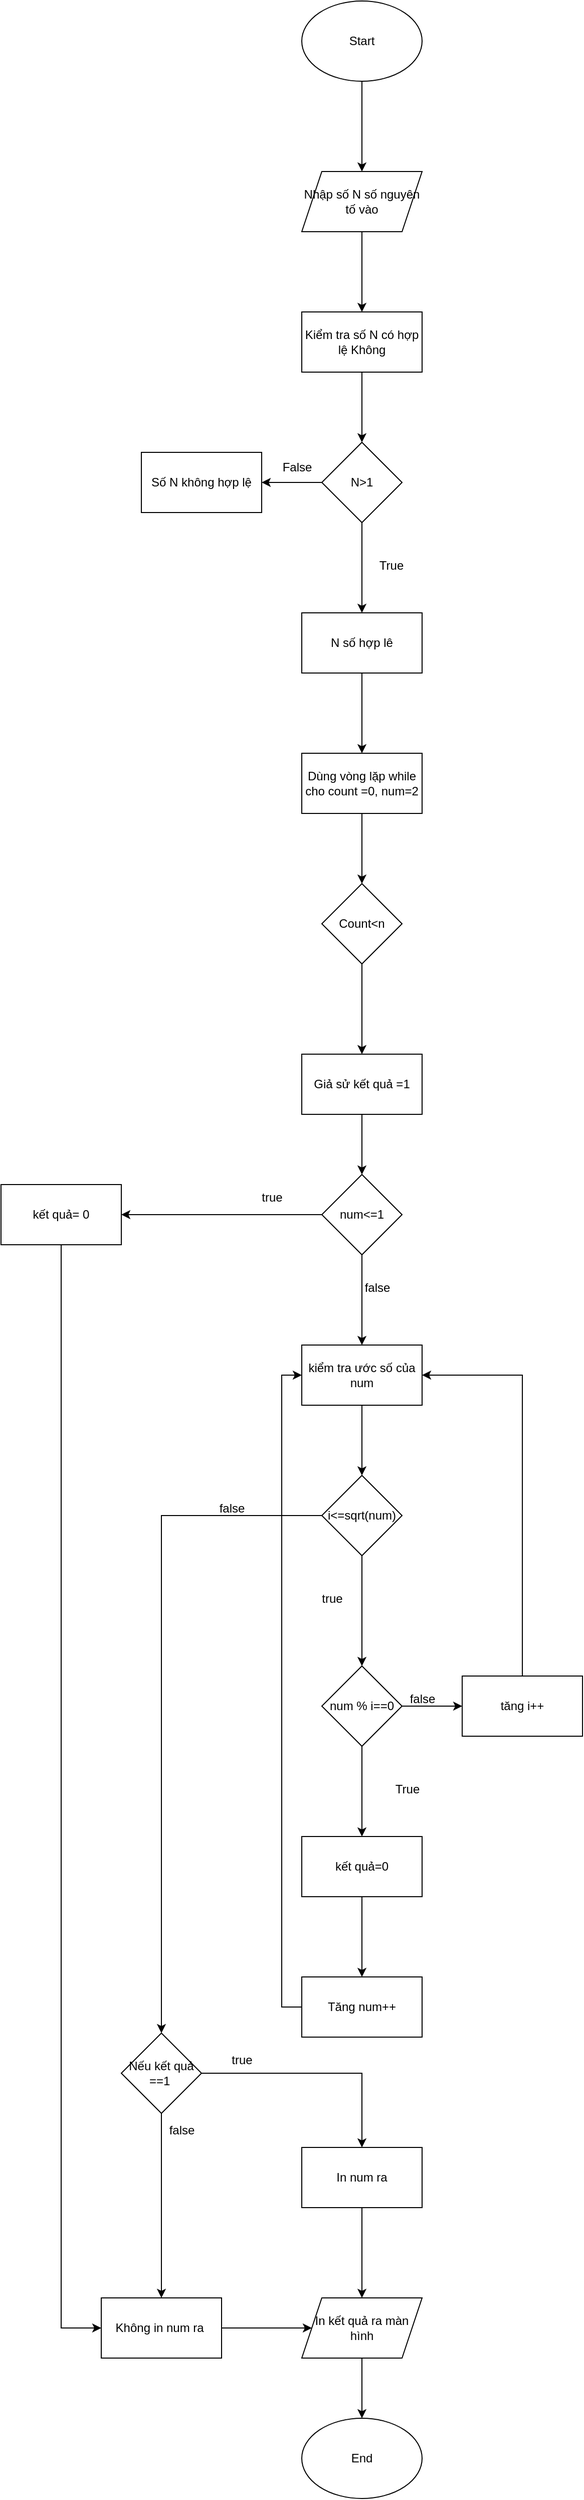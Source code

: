 <mxfile version="25.0.3">
  <diagram name="Trang-1" id="yiirP2Le8Ru4Xowmny_t">
    <mxGraphModel dx="1006" dy="531" grid="1" gridSize="10" guides="1" tooltips="1" connect="1" arrows="1" fold="1" page="1" pageScale="1" pageWidth="827" pageHeight="1169" math="0" shadow="0">
      <root>
        <mxCell id="0" />
        <mxCell id="1" parent="0" />
        <mxCell id="RkN8DIhbkNPBAwRXDPjT-3" value="" style="edgeStyle=orthogonalEdgeStyle;rounded=0;orthogonalLoop=1;jettySize=auto;html=1;" edge="1" parent="1" source="RkN8DIhbkNPBAwRXDPjT-1" target="RkN8DIhbkNPBAwRXDPjT-2">
          <mxGeometry relative="1" as="geometry" />
        </mxCell>
        <mxCell id="RkN8DIhbkNPBAwRXDPjT-1" value="Start" style="ellipse;whiteSpace=wrap;html=1;" vertex="1" parent="1">
          <mxGeometry x="350" y="240" width="120" height="80" as="geometry" />
        </mxCell>
        <mxCell id="RkN8DIhbkNPBAwRXDPjT-5" value="" style="edgeStyle=orthogonalEdgeStyle;rounded=0;orthogonalLoop=1;jettySize=auto;html=1;" edge="1" parent="1" source="RkN8DIhbkNPBAwRXDPjT-2" target="RkN8DIhbkNPBAwRXDPjT-4">
          <mxGeometry relative="1" as="geometry" />
        </mxCell>
        <mxCell id="RkN8DIhbkNPBAwRXDPjT-2" value="Nhập số N số nguyên tố vào" style="shape=parallelogram;perimeter=parallelogramPerimeter;whiteSpace=wrap;html=1;fixedSize=1;" vertex="1" parent="1">
          <mxGeometry x="350" y="410" width="120" height="60" as="geometry" />
        </mxCell>
        <mxCell id="RkN8DIhbkNPBAwRXDPjT-7" value="" style="edgeStyle=orthogonalEdgeStyle;rounded=0;orthogonalLoop=1;jettySize=auto;html=1;" edge="1" parent="1" source="RkN8DIhbkNPBAwRXDPjT-4" target="RkN8DIhbkNPBAwRXDPjT-6">
          <mxGeometry relative="1" as="geometry" />
        </mxCell>
        <mxCell id="RkN8DIhbkNPBAwRXDPjT-4" value="Kiểm tra số N có hợp lệ Không" style="whiteSpace=wrap;html=1;" vertex="1" parent="1">
          <mxGeometry x="350" y="550" width="120" height="60" as="geometry" />
        </mxCell>
        <mxCell id="RkN8DIhbkNPBAwRXDPjT-9" value="" style="edgeStyle=orthogonalEdgeStyle;rounded=0;orthogonalLoop=1;jettySize=auto;html=1;" edge="1" parent="1" source="RkN8DIhbkNPBAwRXDPjT-6" target="RkN8DIhbkNPBAwRXDPjT-8">
          <mxGeometry relative="1" as="geometry" />
        </mxCell>
        <mxCell id="RkN8DIhbkNPBAwRXDPjT-11" value="" style="edgeStyle=orthogonalEdgeStyle;rounded=0;orthogonalLoop=1;jettySize=auto;html=1;" edge="1" parent="1" source="RkN8DIhbkNPBAwRXDPjT-6" target="RkN8DIhbkNPBAwRXDPjT-10">
          <mxGeometry relative="1" as="geometry" />
        </mxCell>
        <mxCell id="RkN8DIhbkNPBAwRXDPjT-6" value="N&amp;gt;1" style="rhombus;whiteSpace=wrap;html=1;" vertex="1" parent="1">
          <mxGeometry x="370" y="680" width="80" height="80" as="geometry" />
        </mxCell>
        <mxCell id="RkN8DIhbkNPBAwRXDPjT-15" value="" style="edgeStyle=orthogonalEdgeStyle;rounded=0;orthogonalLoop=1;jettySize=auto;html=1;" edge="1" parent="1" source="RkN8DIhbkNPBAwRXDPjT-8" target="RkN8DIhbkNPBAwRXDPjT-14">
          <mxGeometry relative="1" as="geometry" />
        </mxCell>
        <mxCell id="RkN8DIhbkNPBAwRXDPjT-8" value="N số hợp lê" style="whiteSpace=wrap;html=1;" vertex="1" parent="1">
          <mxGeometry x="350" y="850" width="120" height="60" as="geometry" />
        </mxCell>
        <mxCell id="RkN8DIhbkNPBAwRXDPjT-10" value="Số N không hợp lệ" style="whiteSpace=wrap;html=1;" vertex="1" parent="1">
          <mxGeometry x="190" y="690" width="120" height="60" as="geometry" />
        </mxCell>
        <mxCell id="RkN8DIhbkNPBAwRXDPjT-12" value="True" style="text;html=1;align=center;verticalAlign=middle;resizable=0;points=[];autosize=1;strokeColor=none;fillColor=none;" vertex="1" parent="1">
          <mxGeometry x="414" y="788" width="50" height="30" as="geometry" />
        </mxCell>
        <mxCell id="RkN8DIhbkNPBAwRXDPjT-13" value="False" style="text;html=1;align=center;verticalAlign=middle;resizable=0;points=[];autosize=1;strokeColor=none;fillColor=none;" vertex="1" parent="1">
          <mxGeometry x="320" y="690" width="50" height="30" as="geometry" />
        </mxCell>
        <mxCell id="RkN8DIhbkNPBAwRXDPjT-17" value="" style="edgeStyle=orthogonalEdgeStyle;rounded=0;orthogonalLoop=1;jettySize=auto;html=1;" edge="1" parent="1" source="RkN8DIhbkNPBAwRXDPjT-14" target="RkN8DIhbkNPBAwRXDPjT-16">
          <mxGeometry relative="1" as="geometry" />
        </mxCell>
        <mxCell id="RkN8DIhbkNPBAwRXDPjT-14" value="Dùng vòng lặp while&lt;div&gt;cho count =0, num=2&lt;/div&gt;" style="whiteSpace=wrap;html=1;" vertex="1" parent="1">
          <mxGeometry x="350" y="990" width="120" height="60" as="geometry" />
        </mxCell>
        <mxCell id="RkN8DIhbkNPBAwRXDPjT-19" value="" style="edgeStyle=orthogonalEdgeStyle;rounded=0;orthogonalLoop=1;jettySize=auto;html=1;" edge="1" parent="1" source="RkN8DIhbkNPBAwRXDPjT-16" target="RkN8DIhbkNPBAwRXDPjT-18">
          <mxGeometry relative="1" as="geometry" />
        </mxCell>
        <mxCell id="RkN8DIhbkNPBAwRXDPjT-16" value="Count&amp;lt;n" style="rhombus;whiteSpace=wrap;html=1;" vertex="1" parent="1">
          <mxGeometry x="370" y="1120" width="80" height="80" as="geometry" />
        </mxCell>
        <mxCell id="RkN8DIhbkNPBAwRXDPjT-21" value="" style="edgeStyle=orthogonalEdgeStyle;rounded=0;orthogonalLoop=1;jettySize=auto;html=1;entryX=0.5;entryY=0;entryDx=0;entryDy=0;" edge="1" parent="1" source="RkN8DIhbkNPBAwRXDPjT-18" target="RkN8DIhbkNPBAwRXDPjT-22">
          <mxGeometry relative="1" as="geometry">
            <mxPoint x="410" y="1430" as="targetPoint" />
          </mxGeometry>
        </mxCell>
        <mxCell id="RkN8DIhbkNPBAwRXDPjT-18" value="Giả sử kết quả =1" style="whiteSpace=wrap;html=1;" vertex="1" parent="1">
          <mxGeometry x="350" y="1290" width="120" height="60" as="geometry" />
        </mxCell>
        <mxCell id="RkN8DIhbkNPBAwRXDPjT-24" value="" style="edgeStyle=orthogonalEdgeStyle;rounded=0;orthogonalLoop=1;jettySize=auto;html=1;" edge="1" parent="1" source="RkN8DIhbkNPBAwRXDPjT-22" target="RkN8DIhbkNPBAwRXDPjT-23">
          <mxGeometry relative="1" as="geometry" />
        </mxCell>
        <mxCell id="RkN8DIhbkNPBAwRXDPjT-26" value="" style="edgeStyle=orthogonalEdgeStyle;rounded=0;orthogonalLoop=1;jettySize=auto;html=1;entryX=1;entryY=0.5;entryDx=0;entryDy=0;" edge="1" parent="1" source="RkN8DIhbkNPBAwRXDPjT-22" target="RkN8DIhbkNPBAwRXDPjT-27">
          <mxGeometry relative="1" as="geometry">
            <mxPoint x="310" y="1450" as="targetPoint" />
          </mxGeometry>
        </mxCell>
        <mxCell id="RkN8DIhbkNPBAwRXDPjT-22" value="num&amp;lt;=1" style="rhombus;whiteSpace=wrap;html=1;" vertex="1" parent="1">
          <mxGeometry x="370" y="1410" width="80" height="80" as="geometry" />
        </mxCell>
        <mxCell id="RkN8DIhbkNPBAwRXDPjT-31" value="" style="edgeStyle=orthogonalEdgeStyle;rounded=0;orthogonalLoop=1;jettySize=auto;html=1;" edge="1" parent="1" source="RkN8DIhbkNPBAwRXDPjT-23" target="RkN8DIhbkNPBAwRXDPjT-30">
          <mxGeometry relative="1" as="geometry" />
        </mxCell>
        <mxCell id="RkN8DIhbkNPBAwRXDPjT-23" value="kiểm tra ước số của num" style="whiteSpace=wrap;html=1;" vertex="1" parent="1">
          <mxGeometry x="350" y="1580" width="120" height="60" as="geometry" />
        </mxCell>
        <mxCell id="RkN8DIhbkNPBAwRXDPjT-27" value="kết quả= 0" style="rounded=0;whiteSpace=wrap;html=1;" vertex="1" parent="1">
          <mxGeometry x="50" y="1420" width="120" height="60" as="geometry" />
        </mxCell>
        <mxCell id="RkN8DIhbkNPBAwRXDPjT-28" value="true" style="text;html=1;align=center;verticalAlign=middle;resizable=0;points=[];autosize=1;strokeColor=none;fillColor=none;" vertex="1" parent="1">
          <mxGeometry x="300" y="1418" width="40" height="30" as="geometry" />
        </mxCell>
        <mxCell id="RkN8DIhbkNPBAwRXDPjT-29" value="false" style="text;html=1;align=center;verticalAlign=middle;resizable=0;points=[];autosize=1;strokeColor=none;fillColor=none;" vertex="1" parent="1">
          <mxGeometry x="400" y="1508" width="50" height="30" as="geometry" />
        </mxCell>
        <mxCell id="RkN8DIhbkNPBAwRXDPjT-33" value="" style="edgeStyle=orthogonalEdgeStyle;rounded=0;orthogonalLoop=1;jettySize=auto;html=1;entryX=0.5;entryY=0;entryDx=0;entryDy=0;" edge="1" parent="1" source="RkN8DIhbkNPBAwRXDPjT-30" target="RkN8DIhbkNPBAwRXDPjT-35">
          <mxGeometry relative="1" as="geometry">
            <mxPoint x="410" y="1880" as="targetPoint" />
          </mxGeometry>
        </mxCell>
        <mxCell id="RkN8DIhbkNPBAwRXDPjT-51" style="edgeStyle=orthogonalEdgeStyle;rounded=0;orthogonalLoop=1;jettySize=auto;html=1;exitX=0;exitY=0.5;exitDx=0;exitDy=0;entryX=0.5;entryY=0;entryDx=0;entryDy=0;" edge="1" parent="1" source="RkN8DIhbkNPBAwRXDPjT-30" target="RkN8DIhbkNPBAwRXDPjT-47">
          <mxGeometry relative="1" as="geometry" />
        </mxCell>
        <mxCell id="RkN8DIhbkNPBAwRXDPjT-30" value="i&amp;lt;=sqrt(num)" style="rhombus;whiteSpace=wrap;html=1;" vertex="1" parent="1">
          <mxGeometry x="370" y="1710" width="80" height="80" as="geometry" />
        </mxCell>
        <mxCell id="RkN8DIhbkNPBAwRXDPjT-34" value="true" style="text;html=1;align=center;verticalAlign=middle;resizable=0;points=[];autosize=1;strokeColor=none;fillColor=none;" vertex="1" parent="1">
          <mxGeometry x="360" y="1818" width="40" height="30" as="geometry" />
        </mxCell>
        <mxCell id="RkN8DIhbkNPBAwRXDPjT-37" value="" style="edgeStyle=orthogonalEdgeStyle;rounded=0;orthogonalLoop=1;jettySize=auto;html=1;" edge="1" parent="1" source="RkN8DIhbkNPBAwRXDPjT-35" target="RkN8DIhbkNPBAwRXDPjT-36">
          <mxGeometry relative="1" as="geometry" />
        </mxCell>
        <mxCell id="RkN8DIhbkNPBAwRXDPjT-39" value="" style="edgeStyle=orthogonalEdgeStyle;rounded=0;orthogonalLoop=1;jettySize=auto;html=1;" edge="1" parent="1" source="RkN8DIhbkNPBAwRXDPjT-35" target="RkN8DIhbkNPBAwRXDPjT-38">
          <mxGeometry relative="1" as="geometry" />
        </mxCell>
        <mxCell id="RkN8DIhbkNPBAwRXDPjT-35" value="num % i==0" style="rhombus;whiteSpace=wrap;html=1;" vertex="1" parent="1">
          <mxGeometry x="370" y="1900" width="80" height="80" as="geometry" />
        </mxCell>
        <mxCell id="RkN8DIhbkNPBAwRXDPjT-44" value="" style="edgeStyle=orthogonalEdgeStyle;rounded=0;orthogonalLoop=1;jettySize=auto;html=1;" edge="1" parent="1" source="RkN8DIhbkNPBAwRXDPjT-36" target="RkN8DIhbkNPBAwRXDPjT-43">
          <mxGeometry relative="1" as="geometry" />
        </mxCell>
        <mxCell id="RkN8DIhbkNPBAwRXDPjT-36" value="kết quả=0" style="whiteSpace=wrap;html=1;" vertex="1" parent="1">
          <mxGeometry x="350" y="2070" width="120" height="60" as="geometry" />
        </mxCell>
        <mxCell id="RkN8DIhbkNPBAwRXDPjT-42" style="edgeStyle=orthogonalEdgeStyle;rounded=0;orthogonalLoop=1;jettySize=auto;html=1;exitX=0.5;exitY=0;exitDx=0;exitDy=0;entryX=1;entryY=0.5;entryDx=0;entryDy=0;" edge="1" parent="1" source="RkN8DIhbkNPBAwRXDPjT-38" target="RkN8DIhbkNPBAwRXDPjT-23">
          <mxGeometry relative="1" as="geometry" />
        </mxCell>
        <mxCell id="RkN8DIhbkNPBAwRXDPjT-38" value="tăng i++" style="whiteSpace=wrap;html=1;" vertex="1" parent="1">
          <mxGeometry x="510" y="1910" width="120" height="60" as="geometry" />
        </mxCell>
        <mxCell id="RkN8DIhbkNPBAwRXDPjT-40" value="True" style="text;html=1;align=center;verticalAlign=middle;resizable=0;points=[];autosize=1;strokeColor=none;fillColor=none;" vertex="1" parent="1">
          <mxGeometry x="430" y="2008" width="50" height="30" as="geometry" />
        </mxCell>
        <mxCell id="RkN8DIhbkNPBAwRXDPjT-41" value="false" style="text;html=1;align=center;verticalAlign=middle;resizable=0;points=[];autosize=1;strokeColor=none;fillColor=none;" vertex="1" parent="1">
          <mxGeometry x="445" y="1918" width="50" height="30" as="geometry" />
        </mxCell>
        <mxCell id="RkN8DIhbkNPBAwRXDPjT-50" style="edgeStyle=orthogonalEdgeStyle;rounded=0;orthogonalLoop=1;jettySize=auto;html=1;exitX=0;exitY=0.5;exitDx=0;exitDy=0;entryX=0;entryY=0.5;entryDx=0;entryDy=0;" edge="1" parent="1" source="RkN8DIhbkNPBAwRXDPjT-43" target="RkN8DIhbkNPBAwRXDPjT-23">
          <mxGeometry relative="1" as="geometry" />
        </mxCell>
        <mxCell id="RkN8DIhbkNPBAwRXDPjT-43" value="Tăng num++" style="whiteSpace=wrap;html=1;" vertex="1" parent="1">
          <mxGeometry x="350" y="2210" width="120" height="60" as="geometry" />
        </mxCell>
        <mxCell id="RkN8DIhbkNPBAwRXDPjT-49" value="" style="edgeStyle=orthogonalEdgeStyle;rounded=0;orthogonalLoop=1;jettySize=auto;html=1;" edge="1" parent="1" source="RkN8DIhbkNPBAwRXDPjT-47" target="RkN8DIhbkNPBAwRXDPjT-48">
          <mxGeometry relative="1" as="geometry" />
        </mxCell>
        <mxCell id="RkN8DIhbkNPBAwRXDPjT-65" style="edgeStyle=orthogonalEdgeStyle;rounded=0;orthogonalLoop=1;jettySize=auto;html=1;exitX=0.5;exitY=1;exitDx=0;exitDy=0;entryX=0.5;entryY=0;entryDx=0;entryDy=0;" edge="1" parent="1" source="RkN8DIhbkNPBAwRXDPjT-47" target="RkN8DIhbkNPBAwRXDPjT-60">
          <mxGeometry relative="1" as="geometry" />
        </mxCell>
        <mxCell id="RkN8DIhbkNPBAwRXDPjT-47" value="Nếu kết quả ==1&amp;nbsp;" style="rhombus;whiteSpace=wrap;html=1;" vertex="1" parent="1">
          <mxGeometry x="170" y="2266" width="80" height="80" as="geometry" />
        </mxCell>
        <mxCell id="RkN8DIhbkNPBAwRXDPjT-54" style="edgeStyle=orthogonalEdgeStyle;rounded=0;orthogonalLoop=1;jettySize=auto;html=1;exitX=0.5;exitY=1;exitDx=0;exitDy=0;entryX=0.5;entryY=0;entryDx=0;entryDy=0;" edge="1" parent="1" source="RkN8DIhbkNPBAwRXDPjT-48" target="RkN8DIhbkNPBAwRXDPjT-53">
          <mxGeometry relative="1" as="geometry" />
        </mxCell>
        <mxCell id="RkN8DIhbkNPBAwRXDPjT-48" value="In num ra" style="whiteSpace=wrap;html=1;" vertex="1" parent="1">
          <mxGeometry x="350" y="2380" width="120" height="60" as="geometry" />
        </mxCell>
        <mxCell id="RkN8DIhbkNPBAwRXDPjT-52" value="false" style="text;html=1;align=center;verticalAlign=middle;resizable=0;points=[];autosize=1;strokeColor=none;fillColor=none;" vertex="1" parent="1">
          <mxGeometry x="255" y="1728" width="50" height="30" as="geometry" />
        </mxCell>
        <mxCell id="RkN8DIhbkNPBAwRXDPjT-57" style="edgeStyle=orthogonalEdgeStyle;rounded=0;orthogonalLoop=1;jettySize=auto;html=1;exitX=0.5;exitY=1;exitDx=0;exitDy=0;entryX=0.5;entryY=0;entryDx=0;entryDy=0;" edge="1" parent="1" source="RkN8DIhbkNPBAwRXDPjT-53" target="RkN8DIhbkNPBAwRXDPjT-55">
          <mxGeometry relative="1" as="geometry" />
        </mxCell>
        <mxCell id="RkN8DIhbkNPBAwRXDPjT-53" value="In kết quả ra màn hình" style="shape=parallelogram;perimeter=parallelogramPerimeter;whiteSpace=wrap;html=1;fixedSize=1;" vertex="1" parent="1">
          <mxGeometry x="350" y="2530" width="120" height="60" as="geometry" />
        </mxCell>
        <mxCell id="RkN8DIhbkNPBAwRXDPjT-55" value="End" style="ellipse;whiteSpace=wrap;html=1;" vertex="1" parent="1">
          <mxGeometry x="350" y="2650" width="120" height="80" as="geometry" />
        </mxCell>
        <mxCell id="RkN8DIhbkNPBAwRXDPjT-59" value="true" style="text;html=1;align=center;verticalAlign=middle;resizable=0;points=[];autosize=1;strokeColor=none;fillColor=none;" vertex="1" parent="1">
          <mxGeometry x="270" y="2278" width="40" height="30" as="geometry" />
        </mxCell>
        <mxCell id="RkN8DIhbkNPBAwRXDPjT-63" value="" style="edgeStyle=orthogonalEdgeStyle;rounded=0;orthogonalLoop=1;jettySize=auto;html=1;exitX=0.5;exitY=1;exitDx=0;exitDy=0;entryX=0;entryY=0.5;entryDx=0;entryDy=0;" edge="1" parent="1" source="RkN8DIhbkNPBAwRXDPjT-27" target="RkN8DIhbkNPBAwRXDPjT-60">
          <mxGeometry relative="1" as="geometry">
            <mxPoint x="110" y="1480" as="sourcePoint" />
            <mxPoint x="360" y="2560" as="targetPoint" />
            <Array as="points" />
          </mxGeometry>
        </mxCell>
        <mxCell id="RkN8DIhbkNPBAwRXDPjT-64" style="edgeStyle=orthogonalEdgeStyle;rounded=0;orthogonalLoop=1;jettySize=auto;html=1;exitX=1;exitY=0.5;exitDx=0;exitDy=0;entryX=0;entryY=0.5;entryDx=0;entryDy=0;" edge="1" parent="1" source="RkN8DIhbkNPBAwRXDPjT-60" target="RkN8DIhbkNPBAwRXDPjT-53">
          <mxGeometry relative="1" as="geometry" />
        </mxCell>
        <mxCell id="RkN8DIhbkNPBAwRXDPjT-60" value="Không in num ra&amp;nbsp;" style="whiteSpace=wrap;html=1;" vertex="1" parent="1">
          <mxGeometry x="150" y="2530" width="120" height="60" as="geometry" />
        </mxCell>
        <mxCell id="RkN8DIhbkNPBAwRXDPjT-66" value="false" style="text;html=1;align=center;verticalAlign=middle;resizable=0;points=[];autosize=1;strokeColor=none;fillColor=none;" vertex="1" parent="1">
          <mxGeometry x="205" y="2348" width="50" height="30" as="geometry" />
        </mxCell>
      </root>
    </mxGraphModel>
  </diagram>
</mxfile>
